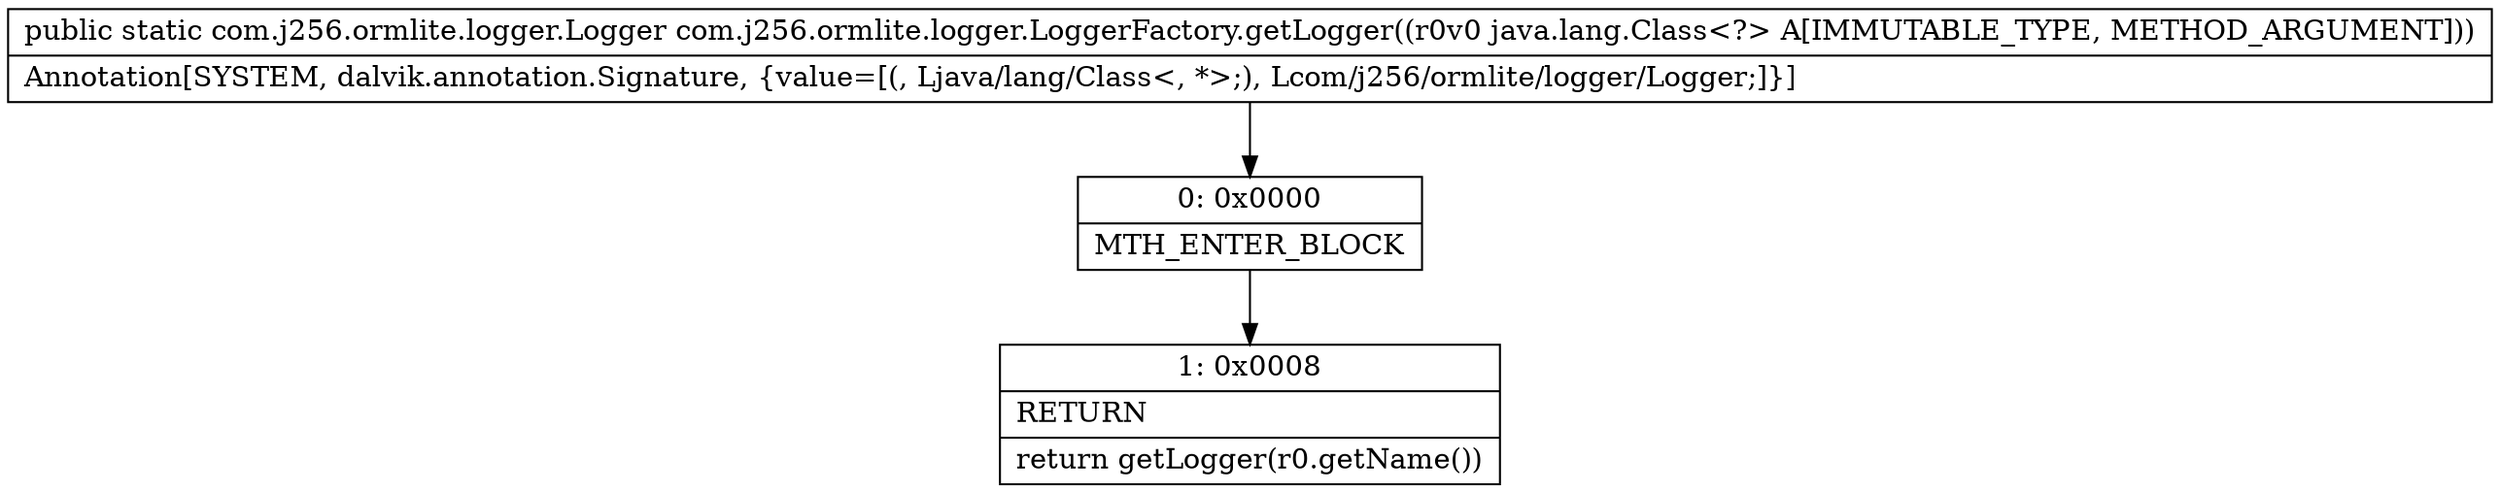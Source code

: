 digraph "CFG forcom.j256.ormlite.logger.LoggerFactory.getLogger(Ljava\/lang\/Class;)Lcom\/j256\/ormlite\/logger\/Logger;" {
Node_0 [shape=record,label="{0\:\ 0x0000|MTH_ENTER_BLOCK\l}"];
Node_1 [shape=record,label="{1\:\ 0x0008|RETURN\l|return getLogger(r0.getName())\l}"];
MethodNode[shape=record,label="{public static com.j256.ormlite.logger.Logger com.j256.ormlite.logger.LoggerFactory.getLogger((r0v0 java.lang.Class\<?\> A[IMMUTABLE_TYPE, METHOD_ARGUMENT]))  | Annotation[SYSTEM, dalvik.annotation.Signature, \{value=[(, Ljava\/lang\/Class\<, *\>;), Lcom\/j256\/ormlite\/logger\/Logger;]\}]\l}"];
MethodNode -> Node_0;
Node_0 -> Node_1;
}

